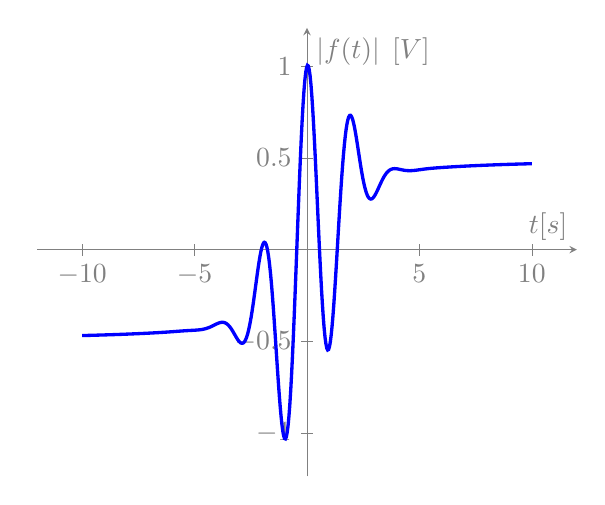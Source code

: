 ﻿\def\morlet#1{exp(-(#1)^2)*cos((#1)*2*pi r)}

\begin{tikzpicture}
	\begin{axis}[	axis x line=center, 
								axis y line = center,
								xlabel={$t[s]$},
								ylabel={$\left|f(t)\right|\; [V]$},
								enlargelimits=true,
								grid=minor,
								domain=-10:10,
								help lines
							]
		\addplot[very thick, blue, samples=512]
		        plot (\x,{\morlet{x/2}+atan(\x)/180});
	\end{axis}
\end{tikzpicture}
    
